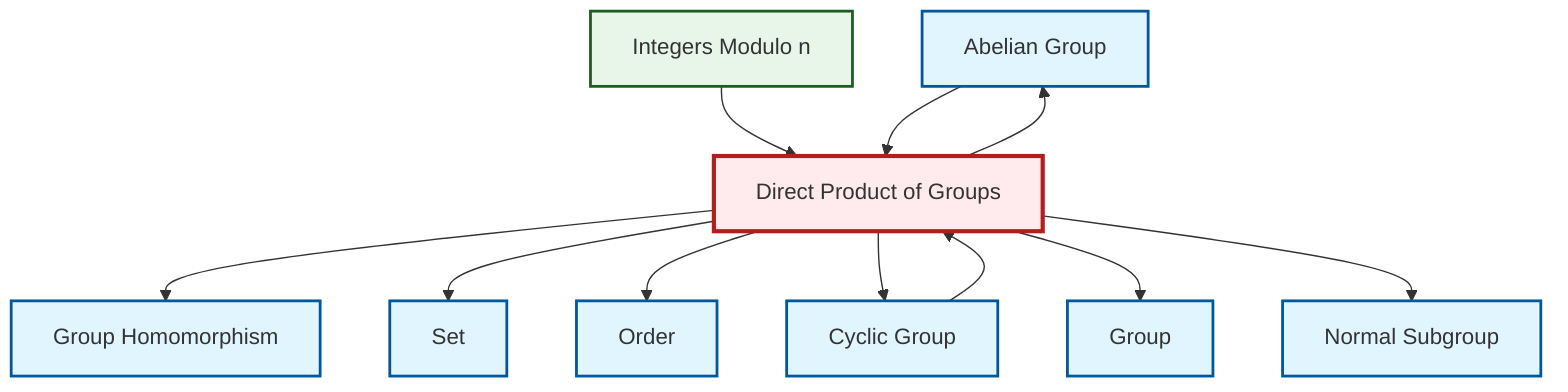 graph TD
    classDef definition fill:#e1f5fe,stroke:#01579b,stroke-width:2px
    classDef theorem fill:#f3e5f5,stroke:#4a148c,stroke-width:2px
    classDef axiom fill:#fff3e0,stroke:#e65100,stroke-width:2px
    classDef example fill:#e8f5e9,stroke:#1b5e20,stroke-width:2px
    classDef current fill:#ffebee,stroke:#b71c1c,stroke-width:3px
    def-abelian-group["Abelian Group"]:::definition
    def-homomorphism["Group Homomorphism"]:::definition
    def-order["Order"]:::definition
    ex-quotient-integers-mod-n["Integers Modulo n"]:::example
    def-direct-product["Direct Product of Groups"]:::definition
    def-normal-subgroup["Normal Subgroup"]:::definition
    def-set["Set"]:::definition
    def-cyclic-group["Cyclic Group"]:::definition
    def-group["Group"]:::definition
    ex-quotient-integers-mod-n --> def-direct-product
    def-direct-product --> def-homomorphism
    def-direct-product --> def-abelian-group
    def-direct-product --> def-set
    def-direct-product --> def-order
    def-direct-product --> def-cyclic-group
    def-direct-product --> def-group
    def-cyclic-group --> def-direct-product
    def-abelian-group --> def-direct-product
    def-direct-product --> def-normal-subgroup
    class def-direct-product current